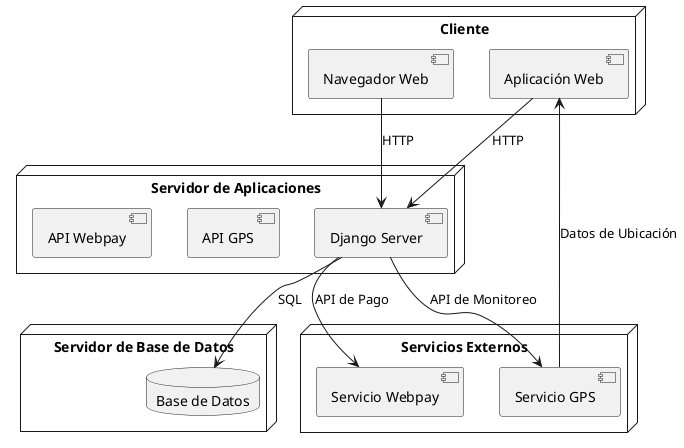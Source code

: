 @startuml
!define RECTANGLE <<Rectangle>>

node "Cliente" {
  [Navegador Web] as browser
  [Aplicación Web] as mobile
}

node "Servidor de Aplicaciones" {
  component "Django Server" as django
  [API GPS] as gps_api
  [API Webpay] as webpay_api
}

node "Servidor de Base de Datos" {
  database "Base de Datos" as db
}

node "Servicios Externos" {
  [Servicio GPS] as gps_service
  [Servicio Webpay] as webpay_service
}

browser --> django : HTTP
mobile --> django : HTTP
django --> db : SQL
django --> gps_service : API de Monitoreo
gps_service --> mobile : Datos de Ubicación
django --> webpay_service : API de Pago
@enduml
